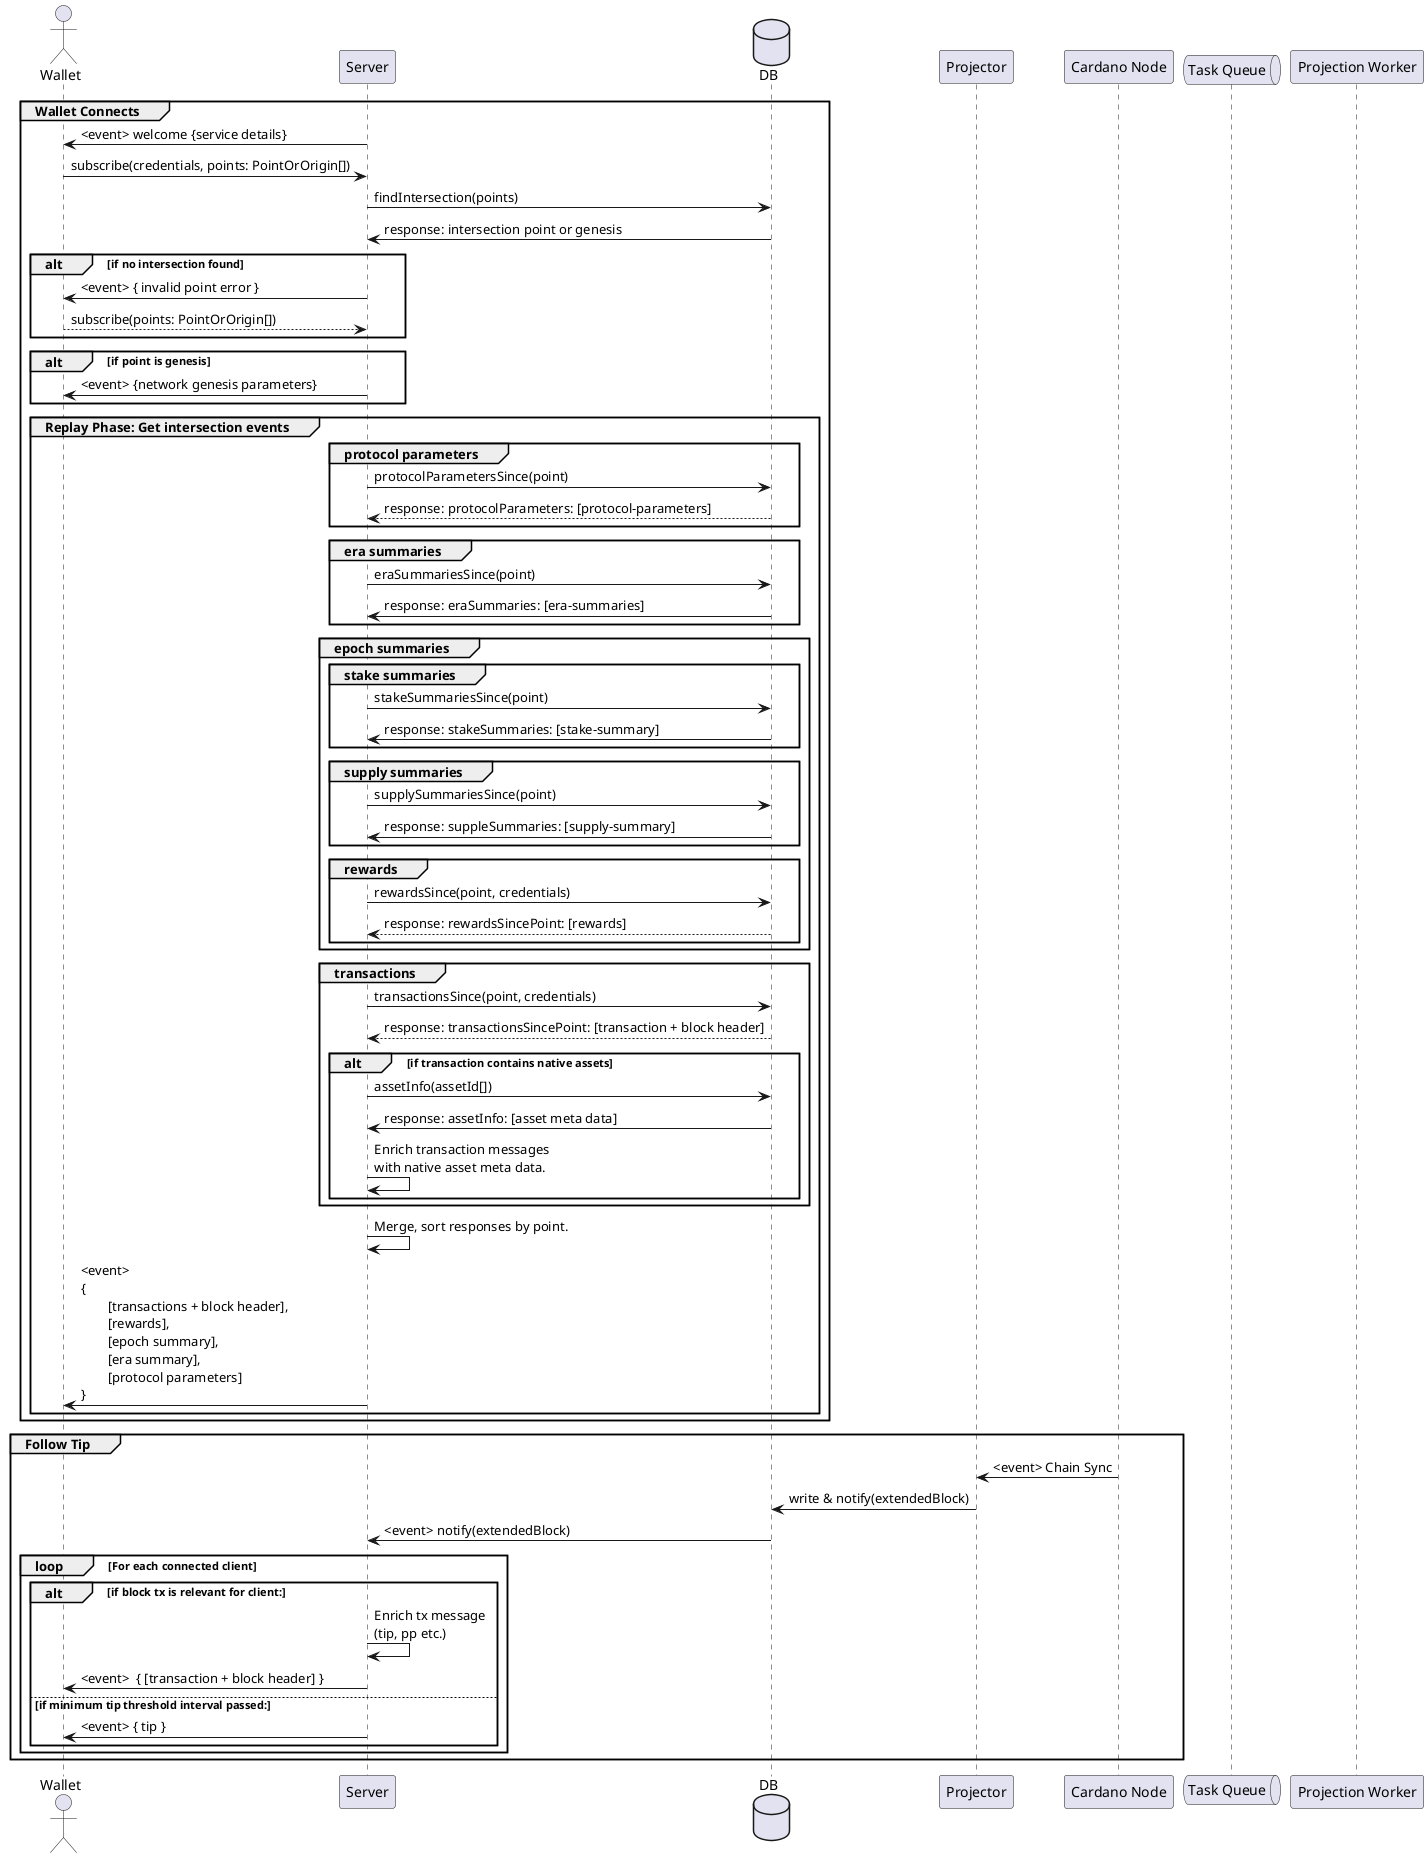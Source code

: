 @startuml Synchronization-Sequence

actor Wallet
participant Server
database DB
participant Projector
participant "Cardano Node" as Node
queue "Task Queue" as Queue
participant "Projection Worker" as Worker

group Wallet Connects
  Server -> Wallet: <event> welcome {service details}
  Wallet -> Server: subscribe(credentials, points: PointOrOrigin[])
  Server -> DB: findIntersection(points)
  DB -> Server: response: intersection point or genesis

  alt if no intersection found
    Server -> Wallet: <event> { invalid point error }
    Wallet --> Server: subscribe(points: PointOrOrigin[])
  end

  alt if point is genesis
    Server -> Wallet: <event> {network genesis parameters}
  end

  group Replay Phase: Get intersection events 
    group protocol parameters
      Server -> DB: protocolParametersSince(point)
      DB --> Server: response: protocolParameters: [protocol-parameters]
    end

    group era summaries
      Server -> DB: eraSummariesSince(point)
      DB -> Server: response: eraSummaries: [era-summaries]
    end
    
    group epoch summaries
      group stake summaries
        Server -> DB: stakeSummariesSince(point)
        DB -> Server: response: stakeSummaries: [stake-summary]
      end
      group supply summaries
        Server -> DB: supplySummariesSince(point)
        DB -> Server: response: suppleSummaries: [supply-summary]
      end
      group rewards
        Server -> DB: rewardsSince(point, credentials)
        DB --> Server: response: rewardsSincePoint: [rewards]
      end
    end

    group transactions
      Server -> DB: transactionsSince(point, credentials)
      DB --> Server: response: transactionsSincePoint: [transaction + block header]

      alt if transaction contains native assets
        Server -> DB: assetInfo(assetId[])
        DB -> Server: response: assetInfo: [asset meta data]
        Server -> Server: Enrich transaction messages\nwith native asset meta data.
      end
    end
  
    Server -> Server: Merge, sort responses by point.
    Server -> Wallet: <event> \n{\n\t[transactions + block header],\n\t[rewards],\n\t[epoch summary],\n\t[era summary],\n\t[protocol parameters]\n}
  end

end

group Follow Tip
  Node -> Projector: <event> Chain Sync
  Projector -> DB: write & notify(extendedBlock)
  DB -> Server: <event> notify(extendedBlock)

  loop For each connected client
    alt if block tx is relevant for client:
      Server -> Server: Enrich tx message\n(tip, pp etc.)
      Server -> Wallet: <event>  { [transaction + block header] }
    else if minimum tip threshold interval passed:
      Server -> Wallet: <event> { tip }
    end
  end
end

@enduml
